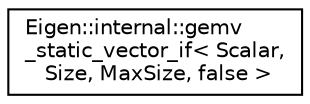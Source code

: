digraph "Graphical Class Hierarchy"
{
  edge [fontname="Helvetica",fontsize="10",labelfontname="Helvetica",labelfontsize="10"];
  node [fontname="Helvetica",fontsize="10",shape=record];
  rankdir="LR";
  Node1 [label="Eigen::internal::gemv\l_static_vector_if\< Scalar,\l Size, MaxSize, false \>",height=0.2,width=0.4,color="black", fillcolor="white", style="filled",URL="$struct_eigen_1_1internal_1_1gemv__static__vector__if_3_01_scalar_00_01_size_00_01_max_size_00_01false_01_4.html"];
}
